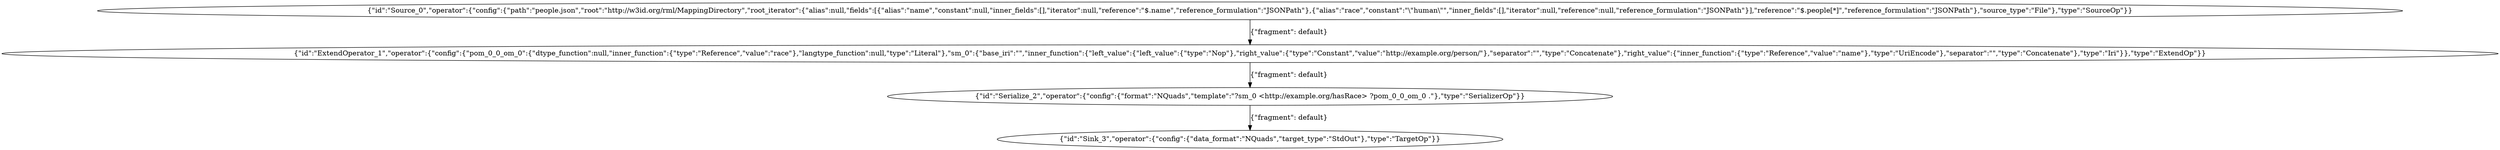 digraph {
    0 [ label = "{\"id\":\"Source_0\",\"operator\":{\"config\":{\"path\":\"people.json\",\"root\":\"http://w3id.org/rml/MappingDirectory\",\"root_iterator\":{\"alias\":null,\"fields\":[{\"alias\":\"name\",\"constant\":null,\"inner_fields\":[],\"iterator\":null,\"reference\":\"$.name\",\"reference_formulation\":\"JSONPath\"},{\"alias\":\"race\",\"constant\":\"\\\"human\\\"\",\"inner_fields\":[],\"iterator\":null,\"reference\":null,\"reference_formulation\":\"JSONPath\"}],\"reference\":\"$.people[*]\",\"reference_formulation\":\"JSONPath\"},\"source_type\":\"File\"},\"type\":\"SourceOp\"}}" ]
    1 [ label = "{\"id\":\"ExtendOperator_1\",\"operator\":{\"config\":{\"pom_0_0_om_0\":{\"dtype_function\":null,\"inner_function\":{\"type\":\"Reference\",\"value\":\"race\"},\"langtype_function\":null,\"type\":\"Literal\"},\"sm_0\":{\"base_iri\":\"\",\"inner_function\":{\"left_value\":{\"left_value\":{\"type\":\"Nop\"},\"right_value\":{\"type\":\"Constant\",\"value\":\"http://example.org/person/\"},\"separator\":\"\",\"type\":\"Concatenate\"},\"right_value\":{\"inner_function\":{\"type\":\"Reference\",\"value\":\"name\"},\"type\":\"UriEncode\"},\"separator\":\"\",\"type\":\"Concatenate\"},\"type\":\"Iri\"}},\"type\":\"ExtendOp\"}}" ]
    2 [ label = "{\"id\":\"Serialize_2\",\"operator\":{\"config\":{\"format\":\"NQuads\",\"template\":\"?sm_0 <http://example.org/hasRace> ?pom_0_0_om_0 .\"},\"type\":\"SerializerOp\"}}" ]
    3 [ label = "{\"id\":\"Sink_3\",\"operator\":{\"config\":{\"data_format\":\"NQuads\",\"target_type\":\"StdOut\"},\"type\":\"TargetOp\"}}" ]
    0 -> 1 [ label = "{\"fragment\": default}" ]
    1 -> 2 [ label = "{\"fragment\": default}" ]
    2 -> 3 [ label = "{\"fragment\": default}" ]
}
